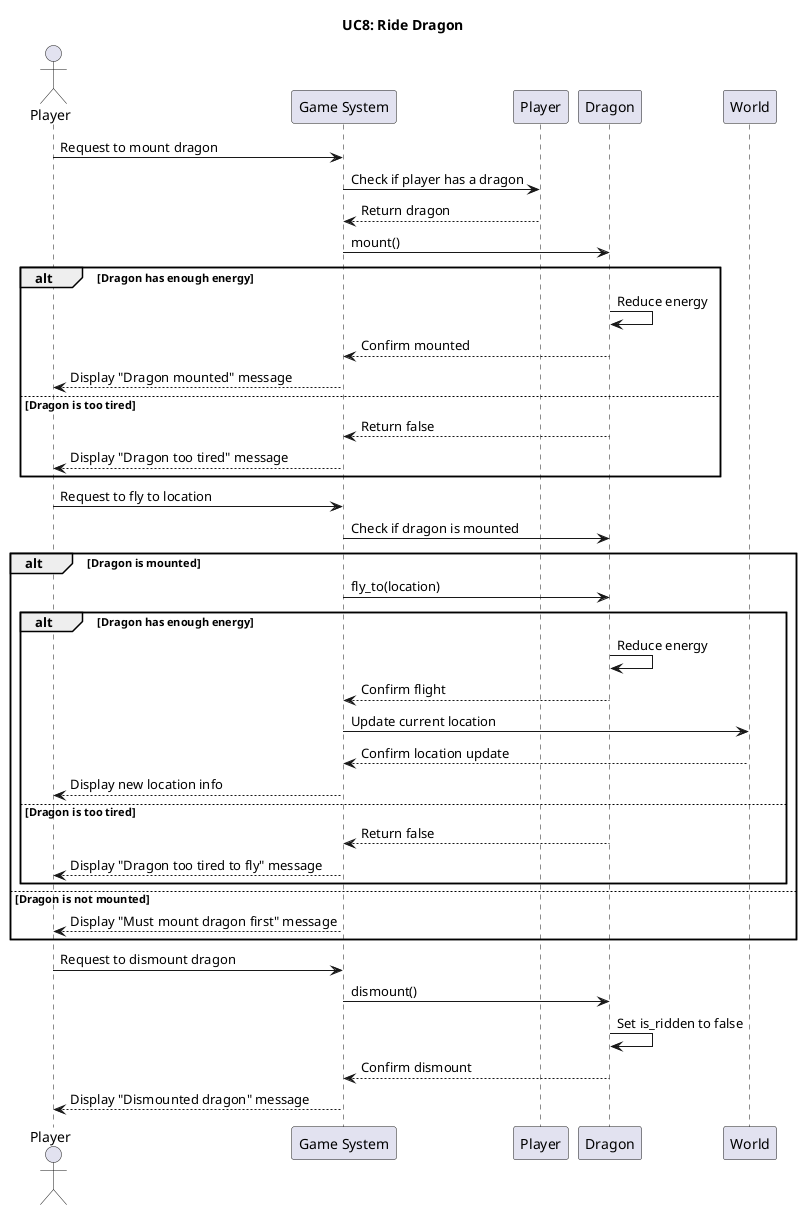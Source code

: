 @startuml
title UC8: Ride Dragon

actor Player
participant "Game System" as Game
participant "Player" as PlayerObj
participant "Dragon" as DragonObj
participant "World" as World

Player -> Game: Request to mount dragon
Game -> PlayerObj: Check if player has a dragon
PlayerObj --> Game: Return dragon
Game -> DragonObj: mount()
alt Dragon has enough energy
    DragonObj -> DragonObj: Reduce energy
    DragonObj --> Game: Confirm mounted
    Game --> Player: Display "Dragon mounted" message
else Dragon is too tired
    DragonObj --> Game: Return false
    Game --> Player: Display "Dragon too tired" message
end

Player -> Game: Request to fly to location
Game -> DragonObj: Check if dragon is mounted
alt Dragon is mounted
    Game -> DragonObj: fly_to(location)
    alt Dragon has enough energy
        DragonObj -> DragonObj: Reduce energy
        DragonObj --> Game: Confirm flight
        Game -> World: Update current location
        World --> Game: Confirm location update
        Game --> Player: Display new location info
    else Dragon is too tired
        DragonObj --> Game: Return false
        Game --> Player: Display "Dragon too tired to fly" message
    end
else Dragon is not mounted
    Game --> Player: Display "Must mount dragon first" message
end

Player -> Game: Request to dismount dragon
Game -> DragonObj: dismount()
DragonObj -> DragonObj: Set is_ridden to false
DragonObj --> Game: Confirm dismount
Game --> Player: Display "Dismounted dragon" message

@enduml
